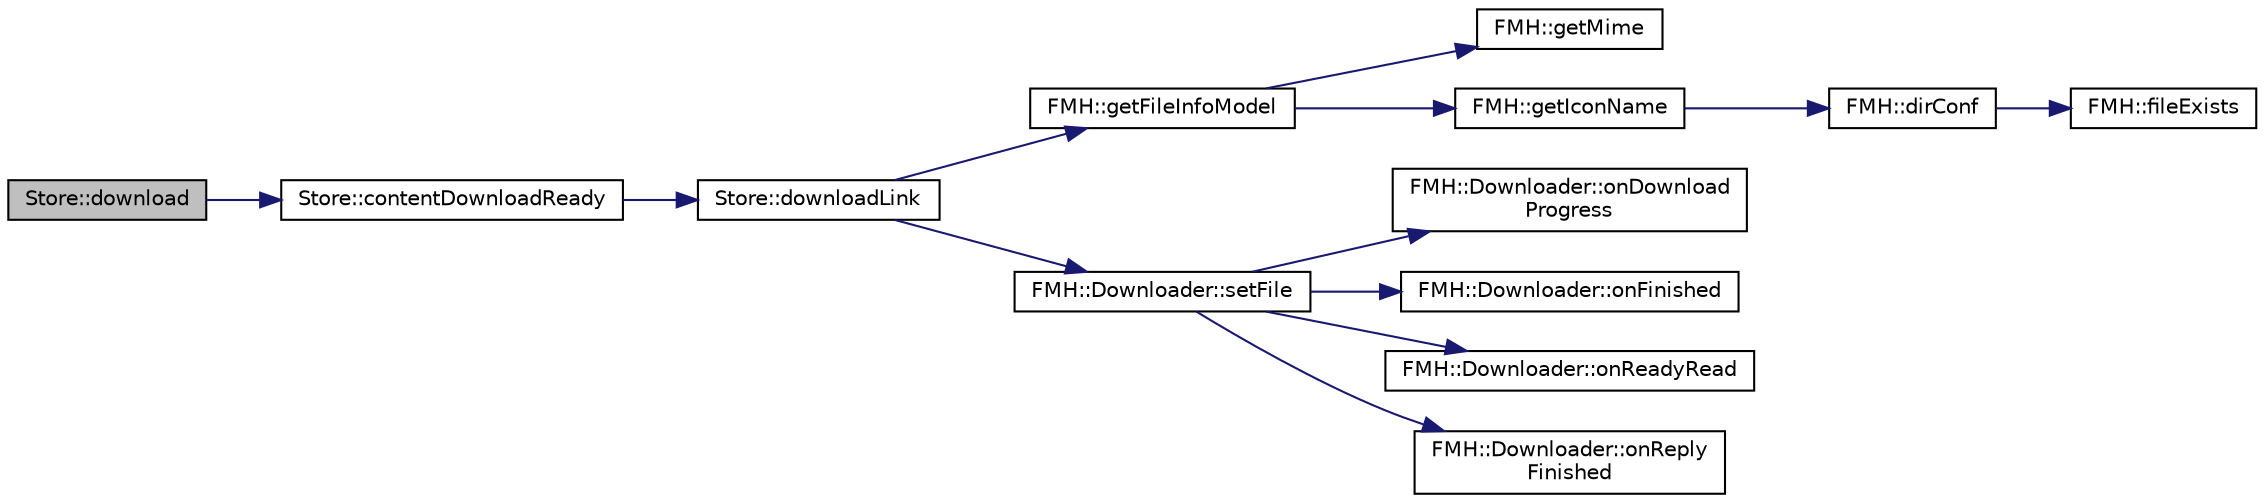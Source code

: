 digraph "Store::download"
{
 // INTERACTIVE_SVG=YES
 // LATEX_PDF_SIZE
  edge [fontname="Helvetica",fontsize="10",labelfontname="Helvetica",labelfontsize="10"];
  node [fontname="Helvetica",fontsize="10",shape=record];
  rankdir="LR";
  Node63 [label="Store::download",height=0.2,width=0.4,color="black", fillcolor="grey75", style="filled", fontcolor="black",tooltip=" "];
  Node63 -> Node64 [color="midnightblue",fontsize="10",style="solid",fontname="Helvetica"];
  Node64 [label="Store::contentDownloadReady",height=0.2,width=0.4,color="black", fillcolor="white", style="filled",URL="$class_store.html#a44e5bea4ec42cb655b127eab2c1b93d7",tooltip=" "];
  Node64 -> Node65 [color="midnightblue",fontsize="10",style="solid",fontname="Helvetica"];
  Node65 [label="Store::downloadLink",height=0.2,width=0.4,color="black", fillcolor="white", style="filled",URL="$class_store.html#a50433ec7fb0e1af311c26036918d6ca4",tooltip=" "];
  Node65 -> Node66 [color="midnightblue",fontsize="10",style="solid",fontname="Helvetica"];
  Node66 [label="FMH::getFileInfoModel",height=0.2,width=0.4,color="black", fillcolor="white", style="filled",URL="$namespace_f_m_h.html#ac748bdab6e71b54b5817eee0ab5f63ed",tooltip=" "];
  Node66 -> Node67 [color="midnightblue",fontsize="10",style="solid",fontname="Helvetica"];
  Node67 [label="FMH::getMime",height=0.2,width=0.4,color="black", fillcolor="white", style="filled",URL="$namespace_f_m_h.html#ae5ec7c16319a70d5e440e697c1f77302",tooltip=" "];
  Node66 -> Node68 [color="midnightblue",fontsize="10",style="solid",fontname="Helvetica"];
  Node68 [label="FMH::getIconName",height=0.2,width=0.4,color="black", fillcolor="white", style="filled",URL="$namespace_f_m_h.html#ab081b4a8e2faedbe025f94fa44113bac",tooltip=" "];
  Node68 -> Node69 [color="midnightblue",fontsize="10",style="solid",fontname="Helvetica"];
  Node69 [label="FMH::dirConf",height=0.2,width=0.4,color="black", fillcolor="white", style="filled",URL="$namespace_f_m_h.html#a1b405335d77e0369742dde8540bc7add",tooltip=" "];
  Node69 -> Node70 [color="midnightblue",fontsize="10",style="solid",fontname="Helvetica"];
  Node70 [label="FMH::fileExists",height=0.2,width=0.4,color="black", fillcolor="white", style="filled",URL="$namespace_f_m_h.html#a96fb85b0283389ba71e8a20daeab400f",tooltip=" "];
  Node65 -> Node71 [color="midnightblue",fontsize="10",style="solid",fontname="Helvetica"];
  Node71 [label="FMH::Downloader::setFile",height=0.2,width=0.4,color="black", fillcolor="white", style="filled",URL="$class_f_m_h_1_1_downloader.html#ae1cfd33504af67033fbf2ef97a713cdc",tooltip=" "];
  Node71 -> Node72 [color="midnightblue",fontsize="10",style="solid",fontname="Helvetica"];
  Node72 [label="FMH::Downloader::onDownload\lProgress",height=0.2,width=0.4,color="black", fillcolor="white", style="filled",URL="$class_f_m_h_1_1_downloader.html#ad01b4eee6e893bc49097caf62be884fc",tooltip=" "];
  Node71 -> Node73 [color="midnightblue",fontsize="10",style="solid",fontname="Helvetica"];
  Node73 [label="FMH::Downloader::onFinished",height=0.2,width=0.4,color="black", fillcolor="white", style="filled",URL="$class_f_m_h_1_1_downloader.html#a32d5a5809d7948f46ce114bf18402dcd",tooltip=" "];
  Node71 -> Node74 [color="midnightblue",fontsize="10",style="solid",fontname="Helvetica"];
  Node74 [label="FMH::Downloader::onReadyRead",height=0.2,width=0.4,color="black", fillcolor="white", style="filled",URL="$class_f_m_h_1_1_downloader.html#a1377f2ad3a269cd47af55deb577e6ae1",tooltip=" "];
  Node71 -> Node75 [color="midnightblue",fontsize="10",style="solid",fontname="Helvetica"];
  Node75 [label="FMH::Downloader::onReply\lFinished",height=0.2,width=0.4,color="black", fillcolor="white", style="filled",URL="$class_f_m_h_1_1_downloader.html#ac88c76eaaea717c470c2ed4f69850778",tooltip=" "];
}
